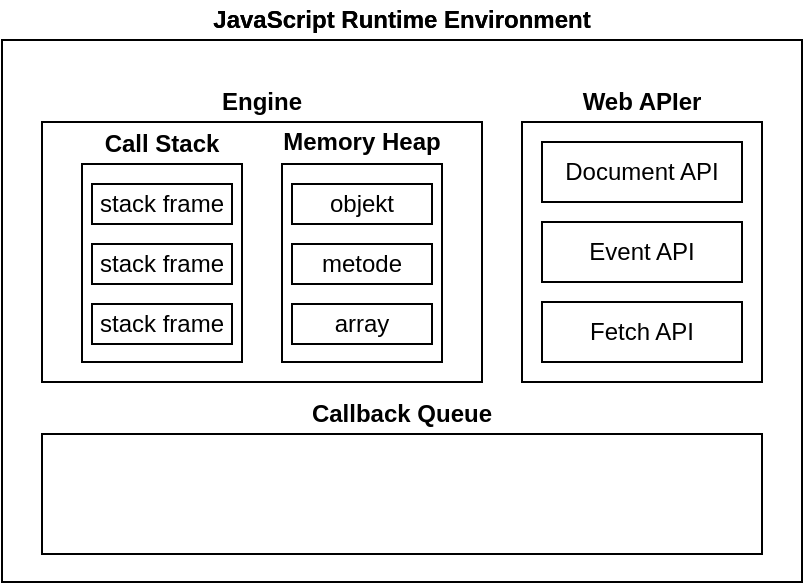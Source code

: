 <mxfile version="13.1.14" type="github">
  <diagram id="-CKtjyOTZqYxdyAydeiL" name="Page-1">
    <mxGraphModel dx="756" dy="496" grid="1" gridSize="10" guides="1" tooltips="1" connect="1" arrows="1" fold="1" page="1" pageScale="1" pageWidth="850" pageHeight="1100" math="0" shadow="0">
      <root>
        <mxCell id="0" />
        <mxCell id="1" parent="0" />
        <mxCell id="EIXX8NUIgJppqDE69sI5-13" value="" style="rounded=0;whiteSpace=wrap;html=1;" vertex="1" parent="1">
          <mxGeometry x="110" y="99" width="400" height="271" as="geometry" />
        </mxCell>
        <mxCell id="EIXX8NUIgJppqDE69sI5-3" value="" style="rounded=0;whiteSpace=wrap;html=1;" vertex="1" parent="1">
          <mxGeometry x="130" y="140" width="220" height="160" as="geometry" />
        </mxCell>
        <mxCell id="EIXX8NUIgJppqDE69sI5-1" value="" style="rounded=0;whiteSpace=wrap;html=1;" vertex="1" parent="1">
          <mxGeometry x="150" y="161" width="80" height="119" as="geometry" />
        </mxCell>
        <mxCell id="EIXX8NUIgJppqDE69sI5-2" value="" style="rounded=0;whiteSpace=wrap;html=1;" vertex="1" parent="1">
          <mxGeometry x="250" y="161" width="80" height="119" as="geometry" />
        </mxCell>
        <mxCell id="EIXX8NUIgJppqDE69sI5-4" value="Engine" style="text;html=1;strokeColor=none;fillColor=none;align=center;verticalAlign=middle;whiteSpace=wrap;rounded=0;fontStyle=1" vertex="1" parent="1">
          <mxGeometry x="130" y="120" width="220" height="20" as="geometry" />
        </mxCell>
        <mxCell id="EIXX8NUIgJppqDE69sI5-5" value="&lt;b&gt;Call Stack&lt;br&gt;&lt;/b&gt;" style="text;html=1;strokeColor=none;fillColor=none;align=center;verticalAlign=middle;whiteSpace=wrap;rounded=0;" vertex="1" parent="1">
          <mxGeometry x="150" y="141" width="80" height="20" as="geometry" />
        </mxCell>
        <mxCell id="EIXX8NUIgJppqDE69sI5-6" value="&lt;b&gt;Memory Heap&lt;br&gt;&lt;/b&gt;" style="text;html=1;strokeColor=none;fillColor=none;align=center;verticalAlign=middle;whiteSpace=wrap;rounded=0;" vertex="1" parent="1">
          <mxGeometry x="240" y="140" width="100" height="20" as="geometry" />
        </mxCell>
        <mxCell id="EIXX8NUIgJppqDE69sI5-7" value="" style="rounded=0;whiteSpace=wrap;html=1;" vertex="1" parent="1">
          <mxGeometry x="370" y="140" width="120" height="160" as="geometry" />
        </mxCell>
        <mxCell id="EIXX8NUIgJppqDE69sI5-8" value="Web APIer" style="text;html=1;strokeColor=none;fillColor=none;align=center;verticalAlign=middle;whiteSpace=wrap;rounded=0;fontStyle=1" vertex="1" parent="1">
          <mxGeometry x="370" y="120" width="120" height="20" as="geometry" />
        </mxCell>
        <mxCell id="EIXX8NUIgJppqDE69sI5-9" value="" style="rounded=0;whiteSpace=wrap;html=1;" vertex="1" parent="1">
          <mxGeometry x="130" y="296" width="360" height="60" as="geometry" />
        </mxCell>
        <mxCell id="EIXX8NUIgJppqDE69sI5-12" value="Callback Queue" style="text;html=1;strokeColor=none;fillColor=none;align=center;verticalAlign=middle;whiteSpace=wrap;rounded=0;fontStyle=1" vertex="1" parent="1">
          <mxGeometry x="130" y="276" width="360" height="20" as="geometry" />
        </mxCell>
        <mxCell id="EIXX8NUIgJppqDE69sI5-14" value="&lt;b&gt;JavaScript Runtime Environment&lt;br&gt;&lt;/b&gt;" style="text;html=1;strokeColor=none;fillColor=none;align=center;verticalAlign=middle;whiteSpace=wrap;rounded=0;" vertex="1" parent="1">
          <mxGeometry x="110" y="79" width="400" height="20" as="geometry" />
        </mxCell>
        <mxCell id="EIXX8NUIgJppqDE69sI5-16" value="stack frame" style="rounded=0;whiteSpace=wrap;html=1;" vertex="1" parent="1">
          <mxGeometry x="155" y="171" width="70" height="20" as="geometry" />
        </mxCell>
        <mxCell id="EIXX8NUIgJppqDE69sI5-17" value="stack frame" style="rounded=0;whiteSpace=wrap;html=1;" vertex="1" parent="1">
          <mxGeometry x="155" y="201" width="70" height="20" as="geometry" />
        </mxCell>
        <mxCell id="EIXX8NUIgJppqDE69sI5-18" value="stack frame" style="rounded=0;whiteSpace=wrap;html=1;" vertex="1" parent="1">
          <mxGeometry x="155" y="231" width="70" height="20" as="geometry" />
        </mxCell>
        <mxCell id="EIXX8NUIgJppqDE69sI5-19" value="objekt" style="rounded=0;whiteSpace=wrap;html=1;" vertex="1" parent="1">
          <mxGeometry x="255" y="171" width="70" height="20" as="geometry" />
        </mxCell>
        <mxCell id="EIXX8NUIgJppqDE69sI5-20" value="metode" style="rounded=0;whiteSpace=wrap;html=1;" vertex="1" parent="1">
          <mxGeometry x="255" y="201" width="70" height="20" as="geometry" />
        </mxCell>
        <mxCell id="EIXX8NUIgJppqDE69sI5-21" value="array" style="rounded=0;whiteSpace=wrap;html=1;" vertex="1" parent="1">
          <mxGeometry x="255" y="231" width="70" height="20" as="geometry" />
        </mxCell>
        <mxCell id="EIXX8NUIgJppqDE69sI5-22" value="Document" style="rounded=0;whiteSpace=wrap;html=1;" vertex="1" parent="1">
          <mxGeometry x="380" y="150" width="100" height="30" as="geometry" />
        </mxCell>
        <mxCell id="EIXX8NUIgJppqDE69sI5-23" value="" style="rounded=0;whiteSpace=wrap;html=1;" vertex="1" parent="1">
          <mxGeometry x="110" y="99" width="400" height="271" as="geometry" />
        </mxCell>
        <mxCell id="EIXX8NUIgJppqDE69sI5-24" value="" style="rounded=0;whiteSpace=wrap;html=1;" vertex="1" parent="1">
          <mxGeometry x="130" y="140" width="220" height="130" as="geometry" />
        </mxCell>
        <mxCell id="EIXX8NUIgJppqDE69sI5-25" value="" style="rounded=0;whiteSpace=wrap;html=1;" vertex="1" parent="1">
          <mxGeometry x="150" y="161" width="80" height="99" as="geometry" />
        </mxCell>
        <mxCell id="EIXX8NUIgJppqDE69sI5-26" value="" style="rounded=0;whiteSpace=wrap;html=1;" vertex="1" parent="1">
          <mxGeometry x="250" y="161" width="80" height="99" as="geometry" />
        </mxCell>
        <mxCell id="EIXX8NUIgJppqDE69sI5-27" value="Engine" style="text;html=1;strokeColor=none;fillColor=none;align=center;verticalAlign=middle;whiteSpace=wrap;rounded=0;fontStyle=1" vertex="1" parent="1">
          <mxGeometry x="130" y="120" width="220" height="20" as="geometry" />
        </mxCell>
        <mxCell id="EIXX8NUIgJppqDE69sI5-28" value="&lt;b&gt;Call Stack&lt;br&gt;&lt;/b&gt;" style="text;html=1;strokeColor=none;fillColor=none;align=center;verticalAlign=middle;whiteSpace=wrap;rounded=0;" vertex="1" parent="1">
          <mxGeometry x="150" y="141" width="80" height="20" as="geometry" />
        </mxCell>
        <mxCell id="EIXX8NUIgJppqDE69sI5-29" value="&lt;b&gt;Memory Heap&lt;br&gt;&lt;/b&gt;" style="text;html=1;strokeColor=none;fillColor=none;align=center;verticalAlign=middle;whiteSpace=wrap;rounded=0;" vertex="1" parent="1">
          <mxGeometry x="240" y="140" width="100" height="20" as="geometry" />
        </mxCell>
        <mxCell id="EIXX8NUIgJppqDE69sI5-30" value="" style="rounded=0;whiteSpace=wrap;html=1;" vertex="1" parent="1">
          <mxGeometry x="370" y="140" width="120" height="130" as="geometry" />
        </mxCell>
        <mxCell id="EIXX8NUIgJppqDE69sI5-31" value="Web APIer" style="text;html=1;strokeColor=none;fillColor=none;align=center;verticalAlign=middle;whiteSpace=wrap;rounded=0;fontStyle=1" vertex="1" parent="1">
          <mxGeometry x="370" y="120" width="120" height="20" as="geometry" />
        </mxCell>
        <mxCell id="EIXX8NUIgJppqDE69sI5-32" value="" style="rounded=0;whiteSpace=wrap;html=1;" vertex="1" parent="1">
          <mxGeometry x="130" y="296" width="360" height="60" as="geometry" />
        </mxCell>
        <mxCell id="EIXX8NUIgJppqDE69sI5-33" value="Callback Queue" style="text;html=1;strokeColor=none;fillColor=none;align=center;verticalAlign=middle;whiteSpace=wrap;rounded=0;fontStyle=1" vertex="1" parent="1">
          <mxGeometry x="130" y="276" width="360" height="20" as="geometry" />
        </mxCell>
        <mxCell id="EIXX8NUIgJppqDE69sI5-34" value="&lt;b&gt;JavaScript Runtime Environment&lt;br&gt;&lt;/b&gt;" style="text;html=1;strokeColor=none;fillColor=none;align=center;verticalAlign=middle;whiteSpace=wrap;rounded=0;" vertex="1" parent="1">
          <mxGeometry x="110" y="79" width="400" height="20" as="geometry" />
        </mxCell>
        <mxCell id="EIXX8NUIgJppqDE69sI5-35" value="stack frame" style="rounded=0;whiteSpace=wrap;html=1;" vertex="1" parent="1">
          <mxGeometry x="155" y="171" width="70" height="20" as="geometry" />
        </mxCell>
        <mxCell id="EIXX8NUIgJppqDE69sI5-36" value="stack frame" style="rounded=0;whiteSpace=wrap;html=1;" vertex="1" parent="1">
          <mxGeometry x="155" y="201" width="70" height="20" as="geometry" />
        </mxCell>
        <mxCell id="EIXX8NUIgJppqDE69sI5-37" value="stack frame" style="rounded=0;whiteSpace=wrap;html=1;" vertex="1" parent="1">
          <mxGeometry x="155" y="231" width="70" height="20" as="geometry" />
        </mxCell>
        <mxCell id="EIXX8NUIgJppqDE69sI5-38" value="objekt" style="rounded=0;whiteSpace=wrap;html=1;" vertex="1" parent="1">
          <mxGeometry x="255" y="171" width="70" height="20" as="geometry" />
        </mxCell>
        <mxCell id="EIXX8NUIgJppqDE69sI5-39" value="metode" style="rounded=0;whiteSpace=wrap;html=1;" vertex="1" parent="1">
          <mxGeometry x="255" y="201" width="70" height="20" as="geometry" />
        </mxCell>
        <mxCell id="EIXX8NUIgJppqDE69sI5-40" value="array" style="rounded=0;whiteSpace=wrap;html=1;" vertex="1" parent="1">
          <mxGeometry x="255" y="231" width="70" height="20" as="geometry" />
        </mxCell>
        <mxCell id="EIXX8NUIgJppqDE69sI5-41" value="Document API" style="rounded=0;whiteSpace=wrap;html=1;" vertex="1" parent="1">
          <mxGeometry x="380" y="150" width="100" height="30" as="geometry" />
        </mxCell>
        <mxCell id="EIXX8NUIgJppqDE69sI5-42" value="Event API" style="rounded=0;whiteSpace=wrap;html=1;" vertex="1" parent="1">
          <mxGeometry x="380" y="190" width="100" height="30" as="geometry" />
        </mxCell>
        <mxCell id="EIXX8NUIgJppqDE69sI5-43" value="Fetch API" style="rounded=0;whiteSpace=wrap;html=1;" vertex="1" parent="1">
          <mxGeometry x="380" y="230" width="100" height="30" as="geometry" />
        </mxCell>
      </root>
    </mxGraphModel>
  </diagram>
</mxfile>

